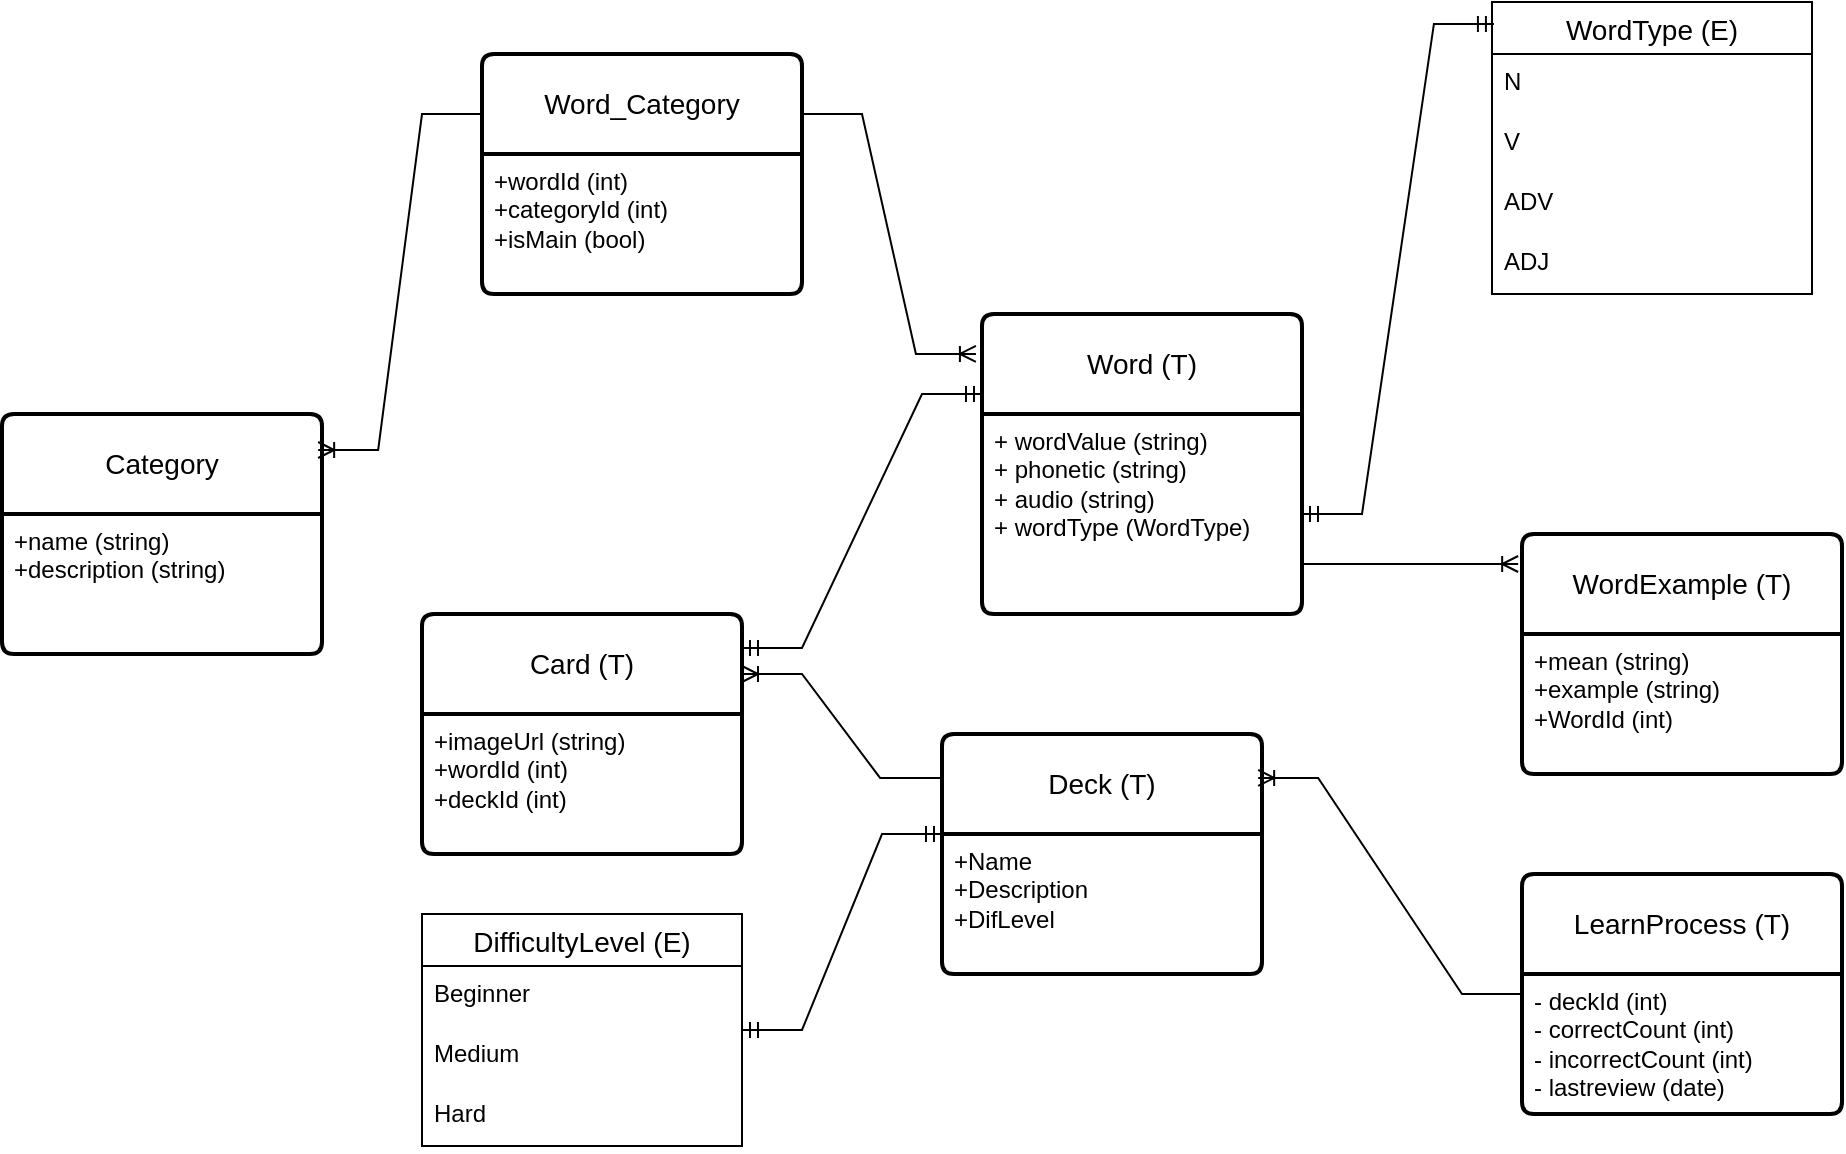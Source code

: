 <mxfile version="24.2.1" type="device">
  <diagram name="Page-1" id="qrfexj05zZ-yQqAMtR-O">
    <mxGraphModel dx="1970" dy="472" grid="1" gridSize="10" guides="1" tooltips="1" connect="1" arrows="1" fold="1" page="1" pageScale="1" pageWidth="850" pageHeight="1100" math="0" shadow="0">
      <root>
        <mxCell id="0" />
        <mxCell id="1" parent="0" />
        <mxCell id="MB-M4oVoflQ18DABTis5-3" value="LearnProcess (T)" style="swimlane;childLayout=stackLayout;horizontal=1;startSize=50;horizontalStack=0;rounded=1;fontSize=14;fontStyle=0;strokeWidth=2;resizeParent=0;resizeLast=1;shadow=0;dashed=0;align=center;arcSize=4;whiteSpace=wrap;html=1;" vertex="1" parent="1">
          <mxGeometry x="360" y="780" width="160" height="120" as="geometry" />
        </mxCell>
        <mxCell id="MB-M4oVoflQ18DABTis5-4" value="- deckId (int)&lt;div&gt;- correctCount (int)&lt;/div&gt;&lt;div&gt;- incorrectCount (int)&amp;nbsp;&lt;/div&gt;&lt;div&gt;- lastreview (date)&lt;/div&gt;" style="align=left;strokeColor=none;fillColor=none;spacingLeft=4;fontSize=12;verticalAlign=top;resizable=0;rotatable=0;part=1;html=1;" vertex="1" parent="MB-M4oVoflQ18DABTis5-3">
          <mxGeometry y="50" width="160" height="70" as="geometry" />
        </mxCell>
        <mxCell id="MB-M4oVoflQ18DABTis5-5" value="Word (T)" style="swimlane;childLayout=stackLayout;horizontal=1;startSize=50;horizontalStack=0;rounded=1;fontSize=14;fontStyle=0;strokeWidth=2;resizeParent=0;resizeLast=1;shadow=0;dashed=0;align=center;arcSize=4;whiteSpace=wrap;html=1;" vertex="1" parent="1">
          <mxGeometry x="90" y="500" width="160" height="150" as="geometry" />
        </mxCell>
        <mxCell id="MB-M4oVoflQ18DABTis5-6" value="+ wordValue (string)&lt;div&gt;+ phonetic (string)&lt;/div&gt;&lt;div&gt;+ audio (string)&lt;/div&gt;&lt;div&gt;+ wordType (WordType)&lt;/div&gt;&lt;div&gt;&lt;br&gt;&lt;/div&gt;" style="align=left;strokeColor=none;fillColor=none;spacingLeft=4;fontSize=12;verticalAlign=top;resizable=0;rotatable=0;part=1;html=1;" vertex="1" parent="MB-M4oVoflQ18DABTis5-5">
          <mxGeometry y="50" width="160" height="100" as="geometry" />
        </mxCell>
        <mxCell id="MB-M4oVoflQ18DABTis5-9" value="WordExample (T)" style="swimlane;childLayout=stackLayout;horizontal=1;startSize=50;horizontalStack=0;rounded=1;fontSize=14;fontStyle=0;strokeWidth=2;resizeParent=0;resizeLast=1;shadow=0;dashed=0;align=center;arcSize=4;whiteSpace=wrap;html=1;" vertex="1" parent="1">
          <mxGeometry x="360" y="610" width="160" height="120" as="geometry" />
        </mxCell>
        <mxCell id="MB-M4oVoflQ18DABTis5-10" value="+mean (string)&lt;div&gt;+example (string)&lt;br&gt;+WordId (int)&lt;/div&gt;" style="align=left;strokeColor=none;fillColor=none;spacingLeft=4;fontSize=12;verticalAlign=top;resizable=0;rotatable=0;part=1;html=1;" vertex="1" parent="MB-M4oVoflQ18DABTis5-9">
          <mxGeometry y="50" width="160" height="70" as="geometry" />
        </mxCell>
        <mxCell id="MB-M4oVoflQ18DABTis5-11" value="Card (T)" style="swimlane;childLayout=stackLayout;horizontal=1;startSize=50;horizontalStack=0;rounded=1;fontSize=14;fontStyle=0;strokeWidth=2;resizeParent=0;resizeLast=1;shadow=0;dashed=0;align=center;arcSize=4;whiteSpace=wrap;html=1;" vertex="1" parent="1">
          <mxGeometry x="-190" y="650" width="160" height="120" as="geometry" />
        </mxCell>
        <mxCell id="MB-M4oVoflQ18DABTis5-12" value="+imageUrl (string)&amp;nbsp;&lt;br&gt;+wordId (int)&amp;nbsp;&lt;br&gt;+deckId (int)" style="align=left;strokeColor=none;fillColor=none;spacingLeft=4;fontSize=12;verticalAlign=top;resizable=0;rotatable=0;part=1;html=1;" vertex="1" parent="MB-M4oVoflQ18DABTis5-11">
          <mxGeometry y="50" width="160" height="70" as="geometry" />
        </mxCell>
        <mxCell id="MB-M4oVoflQ18DABTis5-13" value="Deck (T)" style="swimlane;childLayout=stackLayout;horizontal=1;startSize=50;horizontalStack=0;rounded=1;fontSize=14;fontStyle=0;strokeWidth=2;resizeParent=0;resizeLast=1;shadow=0;dashed=0;align=center;arcSize=4;whiteSpace=wrap;html=1;" vertex="1" parent="1">
          <mxGeometry x="70" y="710" width="160" height="120" as="geometry" />
        </mxCell>
        <mxCell id="MB-M4oVoflQ18DABTis5-14" value="+Name&lt;br&gt;+Description&lt;br&gt;+DifLevel" style="align=left;strokeColor=none;fillColor=none;spacingLeft=4;fontSize=12;verticalAlign=top;resizable=0;rotatable=0;part=1;html=1;" vertex="1" parent="MB-M4oVoflQ18DABTis5-13">
          <mxGeometry y="50" width="160" height="70" as="geometry" />
        </mxCell>
        <mxCell id="MB-M4oVoflQ18DABTis5-37" value="Category" style="swimlane;childLayout=stackLayout;horizontal=1;startSize=50;horizontalStack=0;rounded=1;fontSize=14;fontStyle=0;strokeWidth=2;resizeParent=0;resizeLast=1;shadow=0;dashed=0;align=center;arcSize=4;whiteSpace=wrap;html=1;" vertex="1" parent="1">
          <mxGeometry x="-400" y="550" width="160" height="120" as="geometry" />
        </mxCell>
        <mxCell id="MB-M4oVoflQ18DABTis5-38" value="+name (string)&lt;br&gt;+description (string)&lt;div&gt;&lt;br/&gt;&lt;/div&gt;" style="align=left;strokeColor=none;fillColor=none;spacingLeft=4;fontSize=12;verticalAlign=top;resizable=0;rotatable=0;part=1;html=1;" vertex="1" parent="MB-M4oVoflQ18DABTis5-37">
          <mxGeometry y="50" width="160" height="70" as="geometry" />
        </mxCell>
        <mxCell id="MB-M4oVoflQ18DABTis5-39" value="Word_Category" style="swimlane;childLayout=stackLayout;horizontal=1;startSize=50;horizontalStack=0;rounded=1;fontSize=14;fontStyle=0;strokeWidth=2;resizeParent=0;resizeLast=1;shadow=0;dashed=0;align=center;arcSize=4;whiteSpace=wrap;html=1;" vertex="1" parent="1">
          <mxGeometry x="-160" y="370" width="160" height="120" as="geometry" />
        </mxCell>
        <mxCell id="MB-M4oVoflQ18DABTis5-40" value="+wordId (int)&lt;br&gt;+categoryId (int)&lt;div&gt;+isMain (bool)&lt;/div&gt;" style="align=left;strokeColor=none;fillColor=none;spacingLeft=4;fontSize=12;verticalAlign=top;resizable=0;rotatable=0;part=1;html=1;" vertex="1" parent="MB-M4oVoflQ18DABTis5-39">
          <mxGeometry y="50" width="160" height="70" as="geometry" />
        </mxCell>
        <mxCell id="MB-M4oVoflQ18DABTis5-41" value="WordType (E)" style="swimlane;fontStyle=0;childLayout=stackLayout;horizontal=1;startSize=26;horizontalStack=0;resizeParent=1;resizeParentMax=0;resizeLast=0;collapsible=1;marginBottom=0;align=center;fontSize=14;" vertex="1" parent="1">
          <mxGeometry x="345" y="344" width="160" height="146" as="geometry" />
        </mxCell>
        <mxCell id="MB-M4oVoflQ18DABTis5-42" value="&lt;span style=&quot;text-wrap: nowrap;&quot;&gt;N&lt;/span&gt;" style="text;strokeColor=none;fillColor=none;spacingLeft=4;spacingRight=4;overflow=hidden;rotatable=0;points=[[0,0.5],[1,0.5]];portConstraint=eastwest;fontSize=12;whiteSpace=wrap;html=1;" vertex="1" parent="MB-M4oVoflQ18DABTis5-41">
          <mxGeometry y="26" width="160" height="30" as="geometry" />
        </mxCell>
        <mxCell id="MB-M4oVoflQ18DABTis5-43" value="V" style="text;strokeColor=none;fillColor=none;spacingLeft=4;spacingRight=4;overflow=hidden;rotatable=0;points=[[0,0.5],[1,0.5]];portConstraint=eastwest;fontSize=12;whiteSpace=wrap;html=1;" vertex="1" parent="MB-M4oVoflQ18DABTis5-41">
          <mxGeometry y="56" width="160" height="30" as="geometry" />
        </mxCell>
        <mxCell id="MB-M4oVoflQ18DABTis5-45" value="ADV" style="text;strokeColor=none;fillColor=none;spacingLeft=4;spacingRight=4;overflow=hidden;rotatable=0;points=[[0,0.5],[1,0.5]];portConstraint=eastwest;fontSize=12;whiteSpace=wrap;html=1;" vertex="1" parent="MB-M4oVoflQ18DABTis5-41">
          <mxGeometry y="86" width="160" height="30" as="geometry" />
        </mxCell>
        <mxCell id="MB-M4oVoflQ18DABTis5-44" value="ADJ" style="text;strokeColor=none;fillColor=none;spacingLeft=4;spacingRight=4;overflow=hidden;rotatable=0;points=[[0,0.5],[1,0.5]];portConstraint=eastwest;fontSize=12;whiteSpace=wrap;html=1;" vertex="1" parent="MB-M4oVoflQ18DABTis5-41">
          <mxGeometry y="116" width="160" height="30" as="geometry" />
        </mxCell>
        <mxCell id="MB-M4oVoflQ18DABTis5-46" value="DifficultyLevel (E)" style="swimlane;fontStyle=0;childLayout=stackLayout;horizontal=1;startSize=26;horizontalStack=0;resizeParent=1;resizeParentMax=0;resizeLast=0;collapsible=1;marginBottom=0;align=center;fontSize=14;" vertex="1" parent="1">
          <mxGeometry x="-190" y="800" width="160" height="116" as="geometry" />
        </mxCell>
        <mxCell id="MB-M4oVoflQ18DABTis5-47" value="Beginner" style="text;strokeColor=none;fillColor=none;spacingLeft=4;spacingRight=4;overflow=hidden;rotatable=0;points=[[0,0.5],[1,0.5]];portConstraint=eastwest;fontSize=12;whiteSpace=wrap;html=1;" vertex="1" parent="MB-M4oVoflQ18DABTis5-46">
          <mxGeometry y="26" width="160" height="30" as="geometry" />
        </mxCell>
        <mxCell id="MB-M4oVoflQ18DABTis5-48" value="Medium" style="text;strokeColor=none;fillColor=none;spacingLeft=4;spacingRight=4;overflow=hidden;rotatable=0;points=[[0,0.5],[1,0.5]];portConstraint=eastwest;fontSize=12;whiteSpace=wrap;html=1;" vertex="1" parent="MB-M4oVoflQ18DABTis5-46">
          <mxGeometry y="56" width="160" height="30" as="geometry" />
        </mxCell>
        <mxCell id="MB-M4oVoflQ18DABTis5-49" value="Hard" style="text;strokeColor=none;fillColor=none;spacingLeft=4;spacingRight=4;overflow=hidden;rotatable=0;points=[[0,0.5],[1,0.5]];portConstraint=eastwest;fontSize=12;whiteSpace=wrap;html=1;" vertex="1" parent="MB-M4oVoflQ18DABTis5-46">
          <mxGeometry y="86" width="160" height="30" as="geometry" />
        </mxCell>
        <mxCell id="MB-M4oVoflQ18DABTis5-55" value="" style="edgeStyle=entityRelationEdgeStyle;fontSize=12;html=1;endArrow=ERoneToMany;rounded=0;exitX=1;exitY=0.25;exitDx=0;exitDy=0;entryX=-0.019;entryY=0.133;entryDx=0;entryDy=0;entryPerimeter=0;" edge="1" parent="1" source="MB-M4oVoflQ18DABTis5-39" target="MB-M4oVoflQ18DABTis5-5">
          <mxGeometry width="100" height="100" relative="1" as="geometry">
            <mxPoint x="150" y="600" as="sourcePoint" />
            <mxPoint x="250" y="500" as="targetPoint" />
          </mxGeometry>
        </mxCell>
        <mxCell id="MB-M4oVoflQ18DABTis5-56" value="" style="edgeStyle=entityRelationEdgeStyle;fontSize=12;html=1;endArrow=ERoneToMany;rounded=0;exitX=0;exitY=0.25;exitDx=0;exitDy=0;entryX=0.988;entryY=0.15;entryDx=0;entryDy=0;entryPerimeter=0;" edge="1" parent="1" source="MB-M4oVoflQ18DABTis5-39" target="MB-M4oVoflQ18DABTis5-37">
          <mxGeometry width="100" height="100" relative="1" as="geometry">
            <mxPoint x="150" y="600" as="sourcePoint" />
            <mxPoint x="250" y="500" as="targetPoint" />
          </mxGeometry>
        </mxCell>
        <mxCell id="MB-M4oVoflQ18DABTis5-64" value="" style="edgeStyle=entityRelationEdgeStyle;fontSize=12;html=1;endArrow=ERmandOne;startArrow=ERmandOne;rounded=0;entryX=0.006;entryY=0.075;entryDx=0;entryDy=0;entryPerimeter=0;exitX=1;exitY=0.5;exitDx=0;exitDy=0;" edge="1" parent="1" source="MB-M4oVoflQ18DABTis5-6" target="MB-M4oVoflQ18DABTis5-41">
          <mxGeometry width="100" height="100" relative="1" as="geometry">
            <mxPoint x="150" y="540" as="sourcePoint" />
            <mxPoint x="250" y="440" as="targetPoint" />
          </mxGeometry>
        </mxCell>
        <mxCell id="MB-M4oVoflQ18DABTis5-66" value="" style="edgeStyle=entityRelationEdgeStyle;fontSize=12;html=1;endArrow=ERmandOne;startArrow=ERmandOne;rounded=0;" edge="1" parent="1">
          <mxGeometry width="100" height="100" relative="1" as="geometry">
            <mxPoint x="-30" y="667" as="sourcePoint" />
            <mxPoint x="90" y="540" as="targetPoint" />
          </mxGeometry>
        </mxCell>
        <mxCell id="MB-M4oVoflQ18DABTis5-67" value="" style="edgeStyle=entityRelationEdgeStyle;fontSize=12;html=1;endArrow=ERoneToMany;rounded=0;exitX=1;exitY=0.75;exitDx=0;exitDy=0;entryX=-0.012;entryY=0.125;entryDx=0;entryDy=0;entryPerimeter=0;" edge="1" parent="1" source="MB-M4oVoflQ18DABTis5-6" target="MB-M4oVoflQ18DABTis5-9">
          <mxGeometry width="100" height="100" relative="1" as="geometry">
            <mxPoint x="130" y="740" as="sourcePoint" />
            <mxPoint x="230" y="640" as="targetPoint" />
          </mxGeometry>
        </mxCell>
        <mxCell id="MB-M4oVoflQ18DABTis5-68" value="" style="edgeStyle=entityRelationEdgeStyle;fontSize=12;html=1;endArrow=ERoneToMany;rounded=0;exitX=0;exitY=0.5;exitDx=0;exitDy=0;entryX=0.988;entryY=0.183;entryDx=0;entryDy=0;entryPerimeter=0;" edge="1" parent="1" source="MB-M4oVoflQ18DABTis5-3" target="MB-M4oVoflQ18DABTis5-13">
          <mxGeometry width="100" height="100" relative="1" as="geometry">
            <mxPoint x="130" y="840" as="sourcePoint" />
            <mxPoint x="230" y="740" as="targetPoint" />
          </mxGeometry>
        </mxCell>
        <mxCell id="MB-M4oVoflQ18DABTis5-69" value="" style="edgeStyle=entityRelationEdgeStyle;fontSize=12;html=1;endArrow=ERoneToMany;rounded=0;exitX=-0.006;exitY=0.183;exitDx=0;exitDy=0;exitPerimeter=0;entryX=1;entryY=0.25;entryDx=0;entryDy=0;" edge="1" parent="1" source="MB-M4oVoflQ18DABTis5-13" target="MB-M4oVoflQ18DABTis5-11">
          <mxGeometry width="100" height="100" relative="1" as="geometry">
            <mxPoint x="130" y="840" as="sourcePoint" />
            <mxPoint x="230" y="740" as="targetPoint" />
          </mxGeometry>
        </mxCell>
        <mxCell id="MB-M4oVoflQ18DABTis5-71" value="" style="edgeStyle=entityRelationEdgeStyle;fontSize=12;html=1;endArrow=ERmandOne;startArrow=ERmandOne;rounded=0;entryX=0;entryY=0;entryDx=0;entryDy=0;" edge="1" parent="1" source="MB-M4oVoflQ18DABTis5-46" target="MB-M4oVoflQ18DABTis5-14">
          <mxGeometry width="100" height="100" relative="1" as="geometry">
            <mxPoint x="130" y="840" as="sourcePoint" />
            <mxPoint x="230" y="740" as="targetPoint" />
          </mxGeometry>
        </mxCell>
      </root>
    </mxGraphModel>
  </diagram>
</mxfile>
